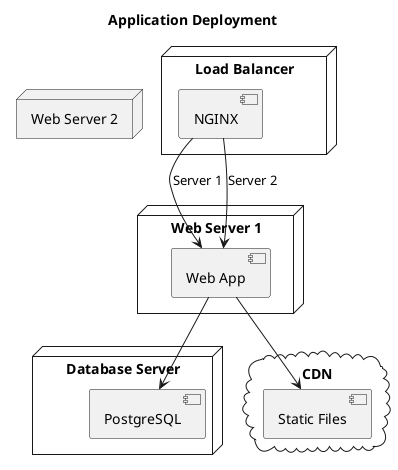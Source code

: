 @startuml
title Application Deployment

node "Load Balancer" {
  [NGINX]
}

node "Web Server 1" {
  [Web App]
}

node "Web Server 2" {
  [Web App]
}

node "Database Server" {
  [PostgreSQL]
}

cloud "CDN" {
  [Static Files]
}

[NGINX] --> [Web App] : Server 1
[NGINX] --> [Web App] : Server 2
[Web App] --> [PostgreSQL]
[Web App] --> [Static Files]

@enduml 